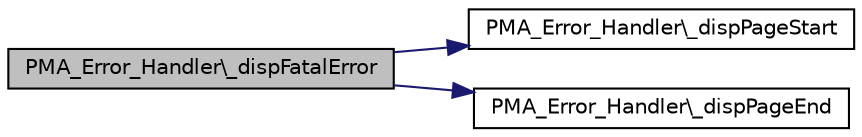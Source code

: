 digraph G
{
  edge [fontname="Helvetica",fontsize="10",labelfontname="Helvetica",labelfontsize="10"];
  node [fontname="Helvetica",fontsize="10",shape=record];
  rankdir="LR";
  Node1 [label="PMA_Error_Handler\\_dispFatalError",height=0.2,width=0.4,color="black", fillcolor="grey75", style="filled" fontcolor="black"];
  Node1 -> Node2 [color="midnightblue",fontsize="10",style="solid",fontname="Helvetica"];
  Node2 [label="PMA_Error_Handler\\_dispPageStart",height=0.2,width=0.4,color="black", fillcolor="white", style="filled",URL="$classPMA__Error__Handler.html#a5af38f286d5ca073eee3d125e30cd249",tooltip="display HTML header"];
  Node1 -> Node3 [color="midnightblue",fontsize="10",style="solid",fontname="Helvetica"];
  Node3 [label="PMA_Error_Handler\\_dispPageEnd",height=0.2,width=0.4,color="black", fillcolor="white", style="filled",URL="$classPMA__Error__Handler.html#a85601778a7b0057eac93bd72e2d94b19",tooltip="display HTML footer"];
}
